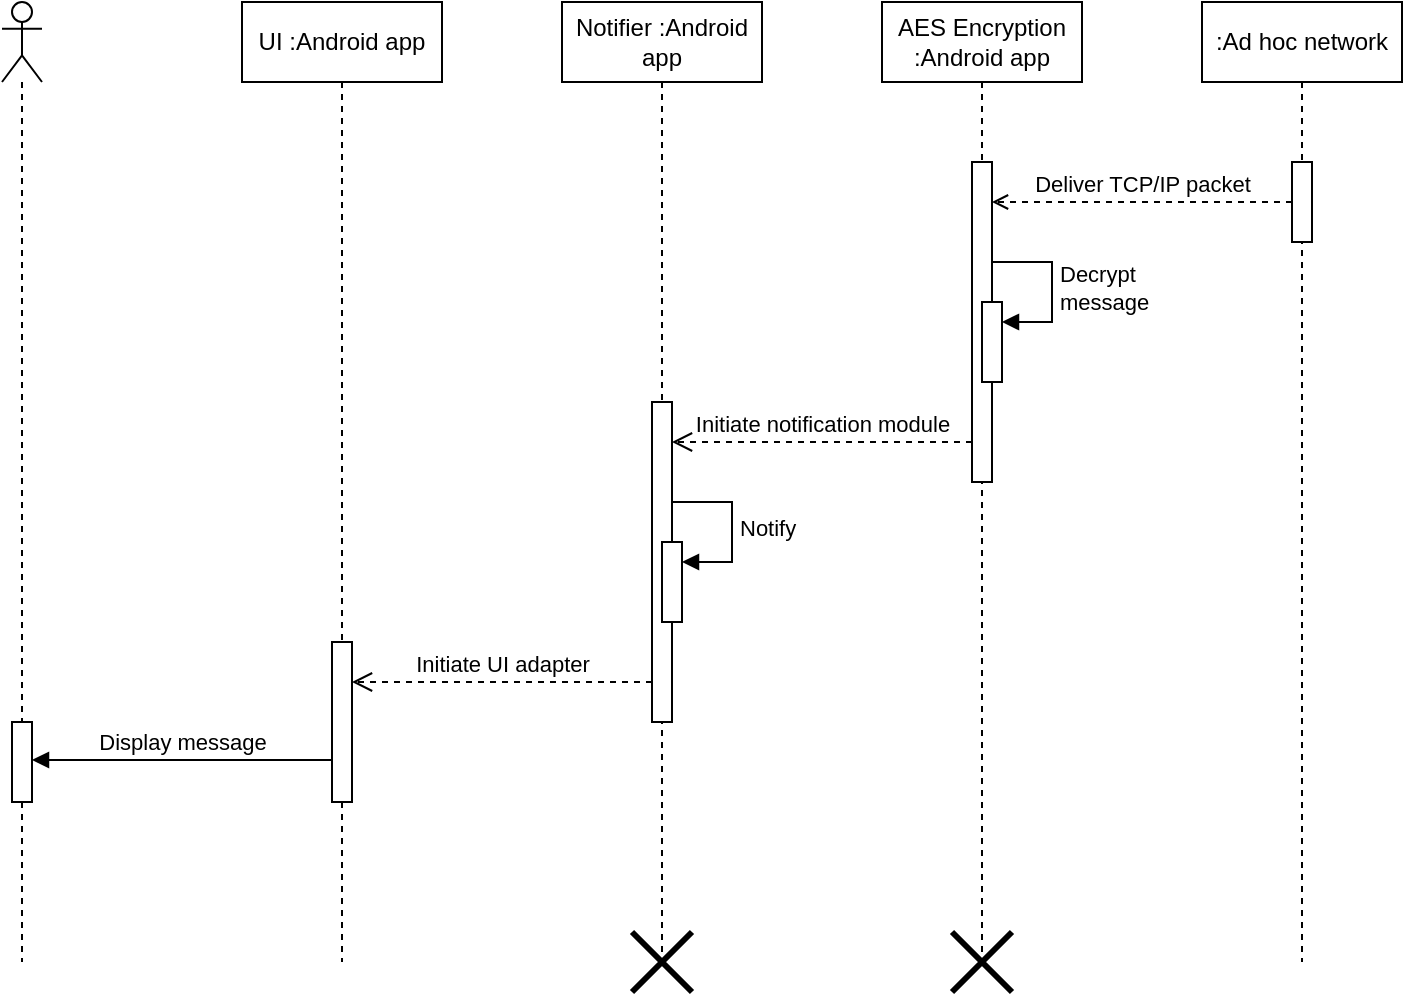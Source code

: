 <mxfile version="24.4.0" type="device">
  <diagram name="Page-1" id="qKPM7K5DvenSPhK4JLhY">
    <mxGraphModel dx="1214" dy="634" grid="1" gridSize="10" guides="1" tooltips="1" connect="1" arrows="1" fold="1" page="1" pageScale="1" pageWidth="850" pageHeight="1100" math="0" shadow="0">
      <root>
        <mxCell id="0" />
        <mxCell id="1" parent="0" />
        <mxCell id="EyxRHVcX163jNRawGTTz-1" value="" style="shape=umlLifeline;perimeter=lifelinePerimeter;whiteSpace=wrap;html=1;container=1;dropTarget=0;collapsible=0;recursiveResize=0;outlineConnect=0;portConstraint=eastwest;newEdgeStyle={&quot;curved&quot;:0,&quot;rounded&quot;:0};participant=umlActor;" vertex="1" parent="1">
          <mxGeometry x="110" y="40" width="20" height="480" as="geometry" />
        </mxCell>
        <mxCell id="EyxRHVcX163jNRawGTTz-17" value="" style="html=1;points=[[0,0,0,0,5],[0,1,0,0,-5],[1,0,0,0,5],[1,1,0,0,-5]];perimeter=orthogonalPerimeter;outlineConnect=0;targetShapes=umlLifeline;portConstraint=eastwest;newEdgeStyle={&quot;curved&quot;:0,&quot;rounded&quot;:0};" vertex="1" parent="EyxRHVcX163jNRawGTTz-1">
          <mxGeometry x="5" y="360" width="10" height="40" as="geometry" />
        </mxCell>
        <mxCell id="EyxRHVcX163jNRawGTTz-2" value="UI :Android app" style="shape=umlLifeline;perimeter=lifelinePerimeter;whiteSpace=wrap;html=1;container=1;dropTarget=0;collapsible=0;recursiveResize=0;outlineConnect=0;portConstraint=eastwest;newEdgeStyle={&quot;curved&quot;:0,&quot;rounded&quot;:0};" vertex="1" parent="1">
          <mxGeometry x="230" y="40" width="100" height="480" as="geometry" />
        </mxCell>
        <mxCell id="EyxRHVcX163jNRawGTTz-16" value="" style="html=1;points=[[0,0,0,0,5],[0,1,0,0,-5],[1,0,0,0,5],[1,1,0,0,-5]];perimeter=orthogonalPerimeter;outlineConnect=0;targetShapes=umlLifeline;portConstraint=eastwest;newEdgeStyle={&quot;curved&quot;:0,&quot;rounded&quot;:0};" vertex="1" parent="EyxRHVcX163jNRawGTTz-2">
          <mxGeometry x="45" y="320" width="10" height="80" as="geometry" />
        </mxCell>
        <mxCell id="EyxRHVcX163jNRawGTTz-3" value="Notifier :Android app" style="shape=umlLifeline;perimeter=lifelinePerimeter;whiteSpace=wrap;html=1;container=1;dropTarget=0;collapsible=0;recursiveResize=0;outlineConnect=0;portConstraint=eastwest;newEdgeStyle={&quot;curved&quot;:0,&quot;rounded&quot;:0};" vertex="1" parent="1">
          <mxGeometry x="390" y="40" width="100" height="480" as="geometry" />
        </mxCell>
        <mxCell id="EyxRHVcX163jNRawGTTz-11" value="" style="html=1;points=[[0,0,0,0,5],[0,1,0,0,-5],[1,0,0,0,5],[1,1,0,0,-5]];perimeter=orthogonalPerimeter;outlineConnect=0;targetShapes=umlLifeline;portConstraint=eastwest;newEdgeStyle={&quot;curved&quot;:0,&quot;rounded&quot;:0};" vertex="1" parent="EyxRHVcX163jNRawGTTz-3">
          <mxGeometry x="45" y="200" width="10" height="160" as="geometry" />
        </mxCell>
        <mxCell id="EyxRHVcX163jNRawGTTz-14" value="" style="html=1;points=[[0,0,0,0,5],[0,1,0,0,-5],[1,0,0,0,5],[1,1,0,0,-5]];perimeter=orthogonalPerimeter;outlineConnect=0;targetShapes=umlLifeline;portConstraint=eastwest;newEdgeStyle={&quot;curved&quot;:0,&quot;rounded&quot;:0};" vertex="1" parent="EyxRHVcX163jNRawGTTz-3">
          <mxGeometry x="50" y="270" width="10" height="40" as="geometry" />
        </mxCell>
        <mxCell id="EyxRHVcX163jNRawGTTz-15" value="Notify" style="html=1;align=left;spacingLeft=2;endArrow=block;rounded=0;edgeStyle=orthogonalEdgeStyle;curved=0;rounded=0;" edge="1" target="EyxRHVcX163jNRawGTTz-14" parent="EyxRHVcX163jNRawGTTz-3">
          <mxGeometry relative="1" as="geometry">
            <mxPoint x="55" y="250" as="sourcePoint" />
            <Array as="points">
              <mxPoint x="85" y="280" />
            </Array>
          </mxGeometry>
        </mxCell>
        <mxCell id="EyxRHVcX163jNRawGTTz-4" value="AES Encryption :Android app" style="shape=umlLifeline;perimeter=lifelinePerimeter;whiteSpace=wrap;html=1;container=1;dropTarget=0;collapsible=0;recursiveResize=0;outlineConnect=0;portConstraint=eastwest;newEdgeStyle={&quot;curved&quot;:0,&quot;rounded&quot;:0};" vertex="1" parent="1">
          <mxGeometry x="550" y="40" width="100" height="480" as="geometry" />
        </mxCell>
        <mxCell id="EyxRHVcX163jNRawGTTz-8" value="" style="html=1;points=[[0,0,0,0,5],[0,1,0,0,-5],[1,0,0,0,5],[1,1,0,0,-5]];perimeter=orthogonalPerimeter;outlineConnect=0;targetShapes=umlLifeline;portConstraint=eastwest;newEdgeStyle={&quot;curved&quot;:0,&quot;rounded&quot;:0};" vertex="1" parent="EyxRHVcX163jNRawGTTz-4">
          <mxGeometry x="45" y="80" width="10" height="160" as="geometry" />
        </mxCell>
        <mxCell id="EyxRHVcX163jNRawGTTz-9" value="" style="html=1;points=[[0,0,0,0,5],[0,1,0,0,-5],[1,0,0,0,5],[1,1,0,0,-5]];perimeter=orthogonalPerimeter;outlineConnect=0;targetShapes=umlLifeline;portConstraint=eastwest;newEdgeStyle={&quot;curved&quot;:0,&quot;rounded&quot;:0};" vertex="1" parent="EyxRHVcX163jNRawGTTz-4">
          <mxGeometry x="50" y="150" width="10" height="40" as="geometry" />
        </mxCell>
        <mxCell id="EyxRHVcX163jNRawGTTz-10" value="Decrypt&amp;nbsp;&lt;div&gt;message&lt;/div&gt;" style="html=1;align=left;spacingLeft=2;endArrow=block;rounded=0;edgeStyle=orthogonalEdgeStyle;curved=0;rounded=0;" edge="1" target="EyxRHVcX163jNRawGTTz-9" parent="EyxRHVcX163jNRawGTTz-4">
          <mxGeometry relative="1" as="geometry">
            <mxPoint x="55" y="130" as="sourcePoint" />
            <Array as="points">
              <mxPoint x="85" y="160" />
            </Array>
          </mxGeometry>
        </mxCell>
        <mxCell id="EyxRHVcX163jNRawGTTz-5" value=":Ad hoc network" style="shape=umlLifeline;perimeter=lifelinePerimeter;whiteSpace=wrap;html=1;container=1;dropTarget=0;collapsible=0;recursiveResize=0;outlineConnect=0;portConstraint=eastwest;newEdgeStyle={&quot;curved&quot;:0,&quot;rounded&quot;:0};" vertex="1" parent="1">
          <mxGeometry x="710" y="40" width="100" height="480" as="geometry" />
        </mxCell>
        <mxCell id="EyxRHVcX163jNRawGTTz-7" value="" style="html=1;points=[[0,0,0,0,5],[0,1,0,0,-5],[1,0,0,0,5],[1,1,0,0,-5]];perimeter=orthogonalPerimeter;outlineConnect=0;targetShapes=umlLifeline;portConstraint=eastwest;newEdgeStyle={&quot;curved&quot;:0,&quot;rounded&quot;:0};" vertex="1" parent="EyxRHVcX163jNRawGTTz-5">
          <mxGeometry x="45" y="80" width="10" height="40" as="geometry" />
        </mxCell>
        <mxCell id="EyxRHVcX163jNRawGTTz-6" value="Deliver TCP/IP packet" style="html=1;verticalAlign=bottom;endArrow=open;curved=0;rounded=0;endFill=0;dashed=1;" edge="1" parent="1">
          <mxGeometry width="80" relative="1" as="geometry">
            <mxPoint x="755" y="140" as="sourcePoint" />
            <mxPoint x="605" y="140" as="targetPoint" />
          </mxGeometry>
        </mxCell>
        <mxCell id="EyxRHVcX163jNRawGTTz-12" value="Initiate notification module" style="html=1;verticalAlign=bottom;endArrow=open;dashed=1;endSize=8;curved=0;rounded=0;" edge="1" parent="1">
          <mxGeometry relative="1" as="geometry">
            <mxPoint x="595" y="260" as="sourcePoint" />
            <mxPoint x="445" y="260" as="targetPoint" />
          </mxGeometry>
        </mxCell>
        <mxCell id="EyxRHVcX163jNRawGTTz-13" value="Initiate UI adapter" style="html=1;verticalAlign=bottom;endArrow=open;dashed=1;endSize=8;curved=0;rounded=0;" edge="1" parent="1">
          <mxGeometry relative="1" as="geometry">
            <mxPoint x="435" y="380" as="sourcePoint" />
            <mxPoint x="285" y="380" as="targetPoint" />
          </mxGeometry>
        </mxCell>
        <mxCell id="EyxRHVcX163jNRawGTTz-18" value="Display message" style="html=1;verticalAlign=bottom;endArrow=block;curved=0;rounded=0;" edge="1" parent="1">
          <mxGeometry width="80" relative="1" as="geometry">
            <mxPoint x="275" y="419" as="sourcePoint" />
            <mxPoint x="125" y="419" as="targetPoint" />
          </mxGeometry>
        </mxCell>
        <mxCell id="EyxRHVcX163jNRawGTTz-20" value="" style="shape=umlDestroy;whiteSpace=wrap;html=1;strokeWidth=3;targetShapes=umlLifeline;" vertex="1" parent="1">
          <mxGeometry x="425" y="505" width="30" height="30" as="geometry" />
        </mxCell>
        <mxCell id="EyxRHVcX163jNRawGTTz-21" value="" style="shape=umlDestroy;whiteSpace=wrap;html=1;strokeWidth=3;targetShapes=umlLifeline;" vertex="1" parent="1">
          <mxGeometry x="585" y="505" width="30" height="30" as="geometry" />
        </mxCell>
      </root>
    </mxGraphModel>
  </diagram>
</mxfile>
